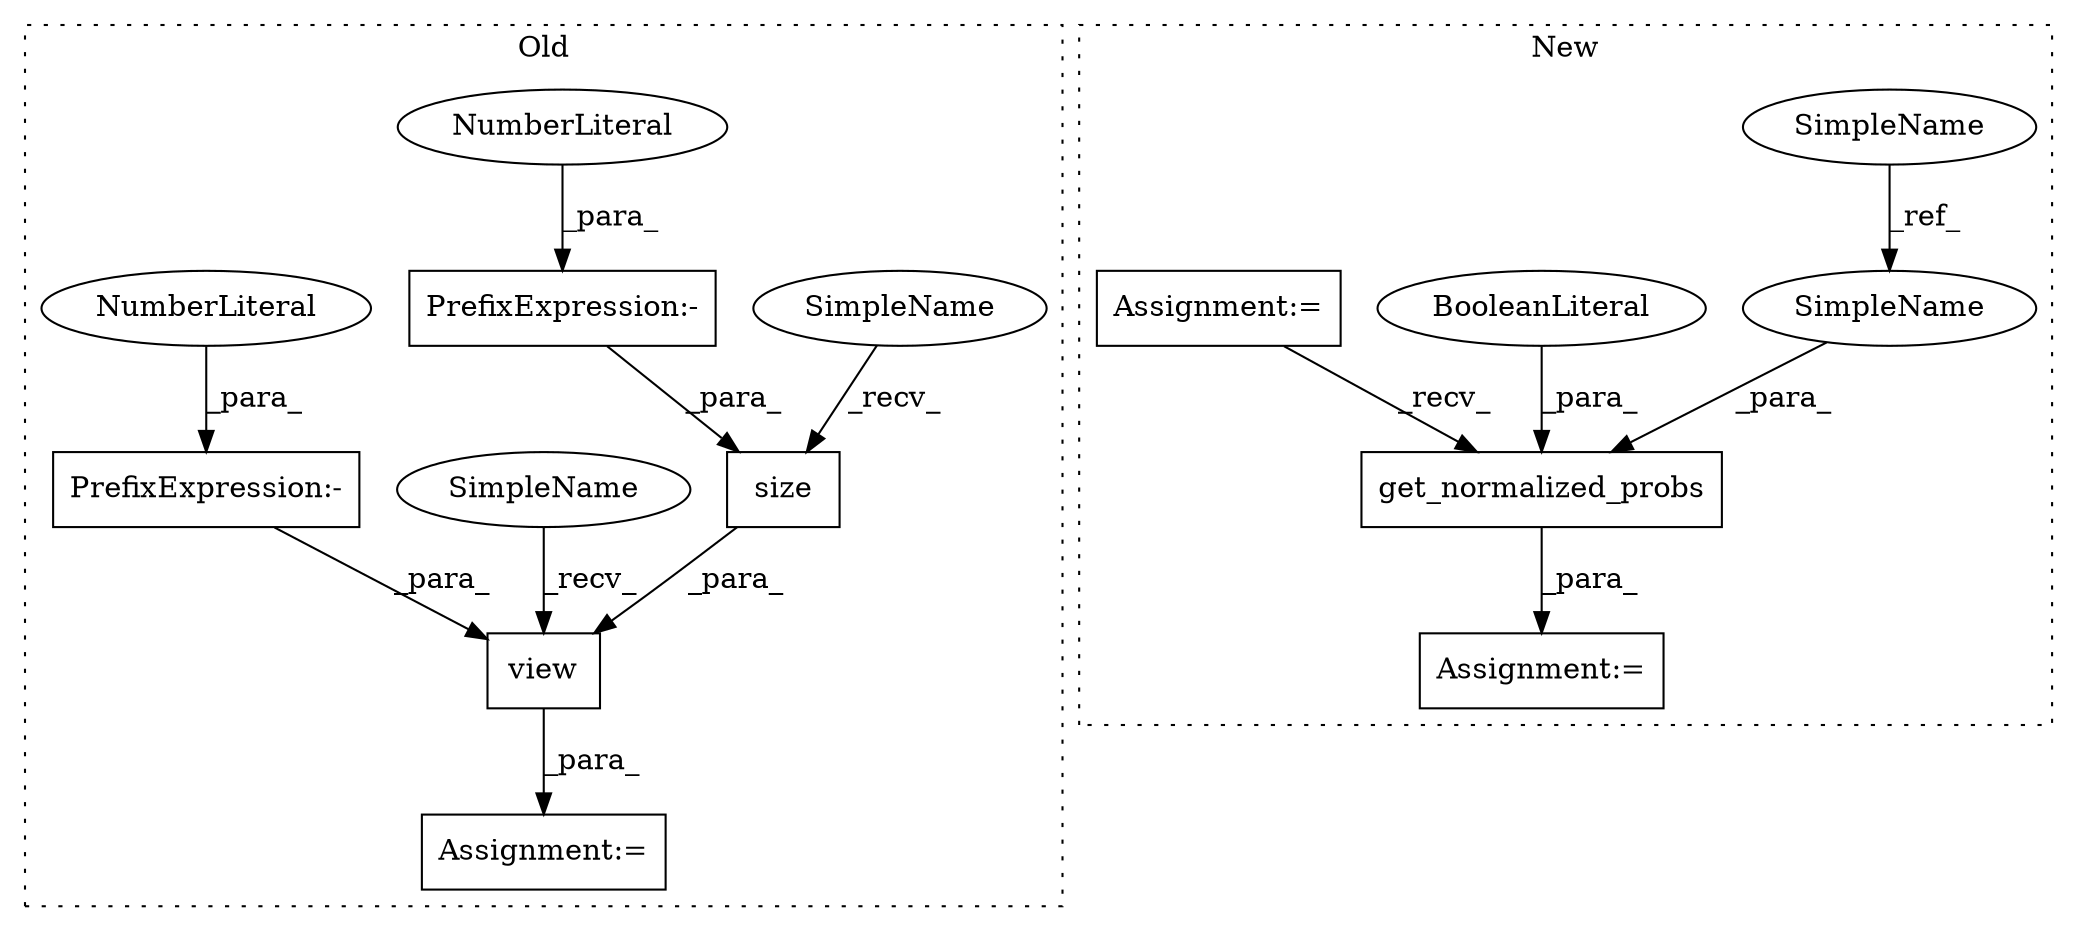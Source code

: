 digraph G {
subgraph cluster0 {
1 [label="view" a="32" s="2006,2033" l="5,1" shape="box"];
4 [label="size" a="32" s="2025,2032" l="5,1" shape="box"];
7 [label="Assignment:=" a="7" s="1962" l="1" shape="box"];
8 [label="PrefixExpression:-" a="38" s="2030" l="1" shape="box"];
9 [label="NumberLiteral" a="34" s="2031" l="1" shape="ellipse"];
10 [label="PrefixExpression:-" a="38" s="2011" l="1" shape="box"];
11 [label="NumberLiteral" a="34" s="2012" l="1" shape="ellipse"];
14 [label="SimpleName" a="42" s="1995" l="10" shape="ellipse"];
15 [label="SimpleName" a="42" s="2014" l="10" shape="ellipse"];
label = "Old";
style="dotted";
}
subgraph cluster1 {
2 [label="get_normalized_probs" a="32" s="1986,2022" l="21,1" shape="box"];
3 [label="SimpleName" a="42" s="1930" l="10" shape="ellipse"];
5 [label="BooleanLiteral" a="9" s="2018" l="4" shape="ellipse"];
6 [label="Assignment:=" a="7" s="1979" l="1" shape="box"];
12 [label="Assignment:=" a="7" s="1871" l="5" shape="box"];
13 [label="SimpleName" a="42" s="2007" l="10" shape="ellipse"];
label = "New";
style="dotted";
}
1 -> 7 [label="_para_"];
2 -> 6 [label="_para_"];
3 -> 13 [label="_ref_"];
4 -> 1 [label="_para_"];
5 -> 2 [label="_para_"];
8 -> 4 [label="_para_"];
9 -> 8 [label="_para_"];
10 -> 1 [label="_para_"];
11 -> 10 [label="_para_"];
12 -> 2 [label="_recv_"];
13 -> 2 [label="_para_"];
14 -> 1 [label="_recv_"];
15 -> 4 [label="_recv_"];
}